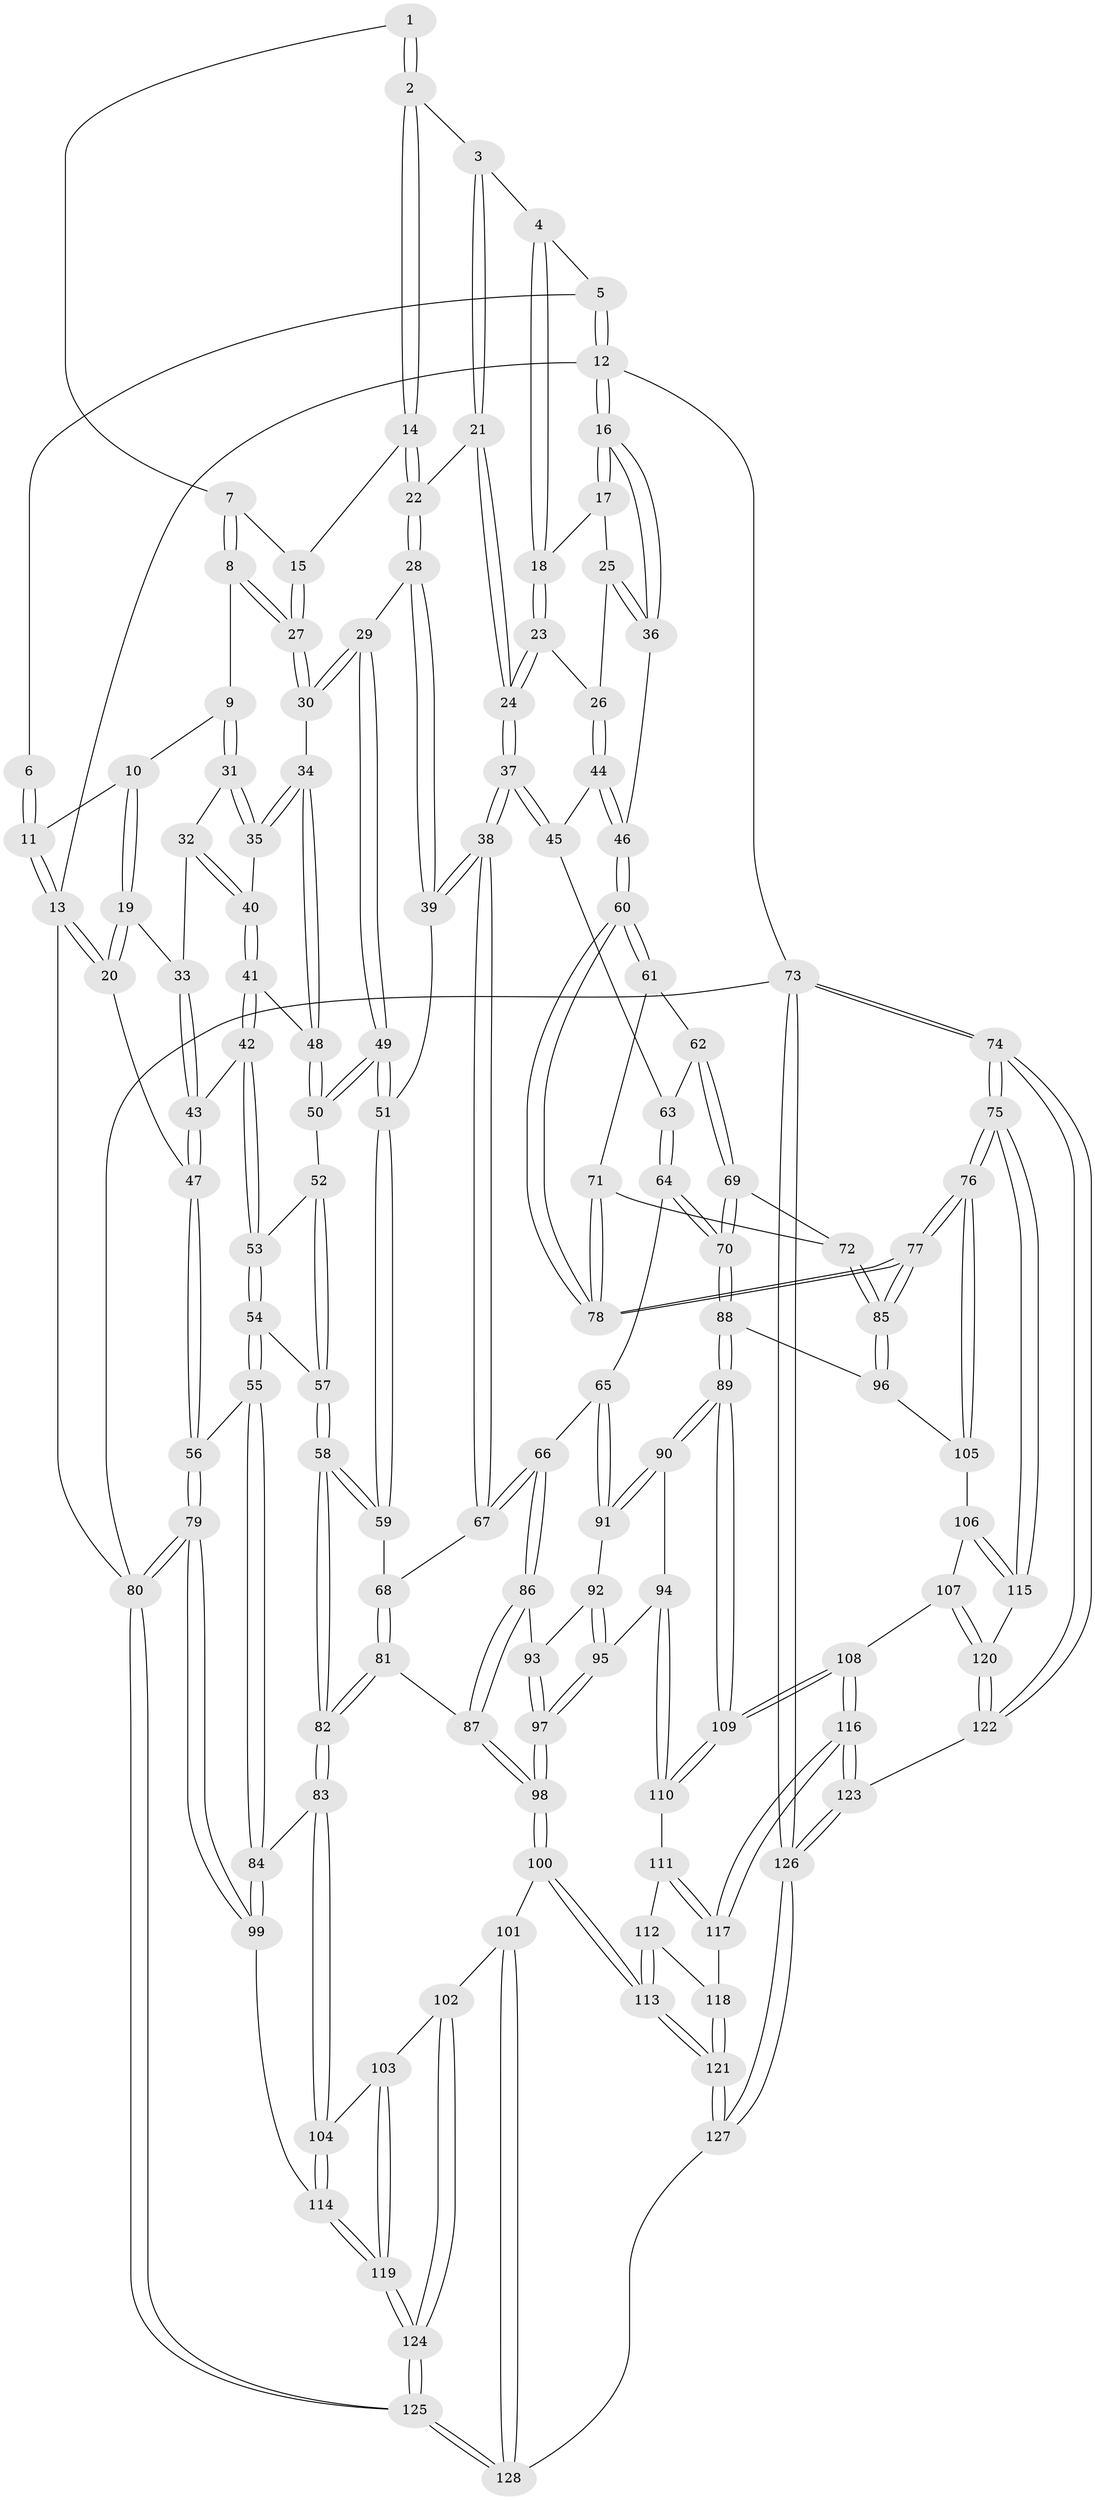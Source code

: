 // coarse degree distribution, {4: 0.4533333333333333, 5: 0.3333333333333333, 3: 0.13333333333333333, 7: 0.013333333333333334, 6: 0.06666666666666667}
// Generated by graph-tools (version 1.1) at 2025/42/03/06/25 10:42:35]
// undirected, 128 vertices, 317 edges
graph export_dot {
graph [start="1"]
  node [color=gray90,style=filled];
  1 [pos="+0.2571391783602808+0"];
  2 [pos="+0.37081032783600365+0.07189967832913953"];
  3 [pos="+0.5063694067915177+0.01964980443646456"];
  4 [pos="+0.5661031422703952+0"];
  5 [pos="+0.5686053444236923+0"];
  6 [pos="+0.25241374198606775+0"];
  7 [pos="+0.23235096345482104+0.03247122800434443"];
  8 [pos="+0.14932376467570802+0.10959500786392695"];
  9 [pos="+0.13393008516524976+0.11253012268923679"];
  10 [pos="+0.09346597863575294+0.07313860166622205"];
  11 [pos="+0+0"];
  12 [pos="+1+0"];
  13 [pos="+0+0"];
  14 [pos="+0.3428804809532622+0.11990229460258897"];
  15 [pos="+0.3074975775817265+0.1271263683817624"];
  16 [pos="+1+0"];
  17 [pos="+0.7417505229099374+0.06161202648264706"];
  18 [pos="+0.6486103570301687+0.06689939608993634"];
  19 [pos="+0+0.15299639045324806"];
  20 [pos="+0+0.16122192253785628"];
  21 [pos="+0.4795009015774574+0.15488133234089976"];
  22 [pos="+0.4037304420812029+0.17614789636067757"];
  23 [pos="+0.6676874993449472+0.15552898131450185"];
  24 [pos="+0.5807120464840038+0.29745812483115996"];
  25 [pos="+0.8392878865705831+0.12549380915720756"];
  26 [pos="+0.7857367163539641+0.18226948941266435"];
  27 [pos="+0.26093212959930273+0.197189377866929"];
  28 [pos="+0.37028132103788713+0.2626832990564431"];
  29 [pos="+0.2676873195604418+0.24258732295357388"];
  30 [pos="+0.2624811258768333+0.2362983232011874"];
  31 [pos="+0.11656759638677838+0.14859112580263414"];
  32 [pos="+0.09285602401906462+0.17849674160547563"];
  33 [pos="+0.08158224954582881+0.18524326647680517"];
  34 [pos="+0.25107751622552044+0.23836876359070017"];
  35 [pos="+0.19305862627649317+0.23485193119344486"];
  36 [pos="+1+0"];
  37 [pos="+0.5784946852946982+0.3291153811628181"];
  38 [pos="+0.5356373553367832+0.38950493361869626"];
  39 [pos="+0.42527370447157536+0.33583233843529314"];
  40 [pos="+0.14830156846097+0.2511070632543341"];
  41 [pos="+0.11773469251162348+0.322716253924809"];
  42 [pos="+0.08492391526284358+0.32480425916607014"];
  43 [pos="+0.059604210667361206+0.2694877773982386"];
  44 [pos="+0.8345977183608119+0.33777123434785866"];
  45 [pos="+0.8338851022323385+0.3398193111358941"];
  46 [pos="+1+0"];
  47 [pos="+0+0.18660591351780495"];
  48 [pos="+0.13612950547853261+0.33039388568040345"];
  49 [pos="+0.24920970531478284+0.37256818447046014"];
  50 [pos="+0.13801036081072668+0.33195021463753044"];
  51 [pos="+0.2599545129518532+0.39491218615652046"];
  52 [pos="+0.1482681959316597+0.41824147639504655"];
  53 [pos="+0.03893147765771094+0.3769656029857957"];
  54 [pos="+0+0.43341769731221186"];
  55 [pos="+0+0.4488377162689055"];
  56 [pos="+0+0.45923390683804416"];
  57 [pos="+0.1730714411683328+0.47070757213747927"];
  58 [pos="+0.21475616303661035+0.49699028834955045"];
  59 [pos="+0.2545763020156422+0.4353172010857382"];
  60 [pos="+1+0.26997657573415496"];
  61 [pos="+0.8878556890647858+0.38911740099877307"];
  62 [pos="+0.8866488111711688+0.3884745655205873"];
  63 [pos="+0.8348830927305544+0.3425839959482409"];
  64 [pos="+0.7387597919396416+0.5403600184440974"];
  65 [pos="+0.728912940980395+0.5400539917061957"];
  66 [pos="+0.5605586533881805+0.49685712243836233"];
  67 [pos="+0.5347561410958068+0.4330451117602844"];
  68 [pos="+0.4091185386100107+0.47409086329319877"];
  69 [pos="+0.8402188184026588+0.6051627085554375"];
  70 [pos="+0.8354827857439926+0.6121614440585113"];
  71 [pos="+0.9441322368683629+0.4436203105817052"];
  72 [pos="+0.9179833275718594+0.5290427164470393"];
  73 [pos="+1+1"];
  74 [pos="+1+1"];
  75 [pos="+1+0.8834285825742234"];
  76 [pos="+1+0.8010832476819146"];
  77 [pos="+1+0.5894753006090782"];
  78 [pos="+1+0.5084790175986788"];
  79 [pos="+0+0.7087108747677782"];
  80 [pos="+0+1"];
  81 [pos="+0.265544752202701+0.633336728268619"];
  82 [pos="+0.2166438758387583+0.6334561577737918"];
  83 [pos="+0.2013586061102506+0.6464721910312481"];
  84 [pos="+0.1879721298850044+0.645174467381156"];
  85 [pos="+1+0.5897668479585296"];
  86 [pos="+0.5418003861878885+0.5588578014265221"];
  87 [pos="+0.3309794928817066+0.6531830840634035"];
  88 [pos="+0.8511065197113313+0.650911491159808"];
  89 [pos="+0.7817210918779004+0.7285174573824406"];
  90 [pos="+0.7149526907555699+0.7235262167760533"];
  91 [pos="+0.6793258831338538+0.6742342541603504"];
  92 [pos="+0.6273212098783594+0.6617502729523347"];
  93 [pos="+0.5504757084287718+0.6170214624386244"];
  94 [pos="+0.6581342471868046+0.7566902378249567"];
  95 [pos="+0.6515556478148251+0.7570880902678557"];
  96 [pos="+0.8780279833326391+0.661604548151184"];
  97 [pos="+0.5133058381639856+0.7988519107211184"];
  98 [pos="+0.4877402959889468+0.8366682427747067"];
  99 [pos="+0+0.7233480828789124"];
  100 [pos="+0.48654928341584225+0.8456301914701141"];
  101 [pos="+0.35332184000084876+0.8865542190807864"];
  102 [pos="+0.2824222928311249+0.8694318942748431"];
  103 [pos="+0.2386481406962264+0.7919007676785788"];
  104 [pos="+0.2015517739463529+0.6860555758642657"];
  105 [pos="+0.9130210811810864+0.7325750274344539"];
  106 [pos="+0.9243977669065487+0.7867169598663345"];
  107 [pos="+0.8374393421119508+0.8368017455100382"];
  108 [pos="+0.7890333964858708+0.8321571115298134"];
  109 [pos="+0.7827893458390861+0.7961081404538334"];
  110 [pos="+0.681873065034995+0.8050785987357257"];
  111 [pos="+0.6807356485696135+0.8303991809283506"];
  112 [pos="+0.6684051150892679+0.8372173915114117"];
  113 [pos="+0.48884772840713553+0.8488670792185434"];
  114 [pos="+0.07583410866056582+0.85088593218525"];
  115 [pos="+0.9643177357588826+0.8336388520612723"];
  116 [pos="+0.7696480963343243+0.8707848700935994"];
  117 [pos="+0.7561406397326388+0.8691884980024138"];
  118 [pos="+0.675574493689258+0.887406335997505"];
  119 [pos="+0.08951988264404799+0.8967889629007085"];
  120 [pos="+0.9090024547259548+0.8939359273534536"];
  121 [pos="+0.5532783863256909+0.9744612812581557"];
  122 [pos="+0.9030297837452298+0.9326778449188411"];
  123 [pos="+0.7870441810237422+1"];
  124 [pos="+0.1035732911191378+1"];
  125 [pos="+0+1"];
  126 [pos="+0.6988722736422942+1"];
  127 [pos="+0.6206026758787063+1"];
  128 [pos="+0.30171361646219963+1"];
  1 -- 2;
  1 -- 2;
  1 -- 7;
  2 -- 3;
  2 -- 14;
  2 -- 14;
  3 -- 4;
  3 -- 21;
  3 -- 21;
  4 -- 5;
  4 -- 18;
  4 -- 18;
  5 -- 6;
  5 -- 12;
  5 -- 12;
  6 -- 11;
  6 -- 11;
  7 -- 8;
  7 -- 8;
  7 -- 15;
  8 -- 9;
  8 -- 27;
  8 -- 27;
  9 -- 10;
  9 -- 31;
  9 -- 31;
  10 -- 11;
  10 -- 19;
  10 -- 19;
  11 -- 13;
  11 -- 13;
  12 -- 13;
  12 -- 16;
  12 -- 16;
  12 -- 73;
  13 -- 20;
  13 -- 20;
  13 -- 80;
  14 -- 15;
  14 -- 22;
  14 -- 22;
  15 -- 27;
  15 -- 27;
  16 -- 17;
  16 -- 17;
  16 -- 36;
  16 -- 36;
  17 -- 18;
  17 -- 25;
  18 -- 23;
  18 -- 23;
  19 -- 20;
  19 -- 20;
  19 -- 33;
  20 -- 47;
  21 -- 22;
  21 -- 24;
  21 -- 24;
  22 -- 28;
  22 -- 28;
  23 -- 24;
  23 -- 24;
  23 -- 26;
  24 -- 37;
  24 -- 37;
  25 -- 26;
  25 -- 36;
  25 -- 36;
  26 -- 44;
  26 -- 44;
  27 -- 30;
  27 -- 30;
  28 -- 29;
  28 -- 39;
  28 -- 39;
  29 -- 30;
  29 -- 30;
  29 -- 49;
  29 -- 49;
  30 -- 34;
  31 -- 32;
  31 -- 35;
  31 -- 35;
  32 -- 33;
  32 -- 40;
  32 -- 40;
  33 -- 43;
  33 -- 43;
  34 -- 35;
  34 -- 35;
  34 -- 48;
  34 -- 48;
  35 -- 40;
  36 -- 46;
  37 -- 38;
  37 -- 38;
  37 -- 45;
  37 -- 45;
  38 -- 39;
  38 -- 39;
  38 -- 67;
  38 -- 67;
  39 -- 51;
  40 -- 41;
  40 -- 41;
  41 -- 42;
  41 -- 42;
  41 -- 48;
  42 -- 43;
  42 -- 53;
  42 -- 53;
  43 -- 47;
  43 -- 47;
  44 -- 45;
  44 -- 46;
  44 -- 46;
  45 -- 63;
  46 -- 60;
  46 -- 60;
  47 -- 56;
  47 -- 56;
  48 -- 50;
  48 -- 50;
  49 -- 50;
  49 -- 50;
  49 -- 51;
  49 -- 51;
  50 -- 52;
  51 -- 59;
  51 -- 59;
  52 -- 53;
  52 -- 57;
  52 -- 57;
  53 -- 54;
  53 -- 54;
  54 -- 55;
  54 -- 55;
  54 -- 57;
  55 -- 56;
  55 -- 84;
  55 -- 84;
  56 -- 79;
  56 -- 79;
  57 -- 58;
  57 -- 58;
  58 -- 59;
  58 -- 59;
  58 -- 82;
  58 -- 82;
  59 -- 68;
  60 -- 61;
  60 -- 61;
  60 -- 78;
  60 -- 78;
  61 -- 62;
  61 -- 71;
  62 -- 63;
  62 -- 69;
  62 -- 69;
  63 -- 64;
  63 -- 64;
  64 -- 65;
  64 -- 70;
  64 -- 70;
  65 -- 66;
  65 -- 91;
  65 -- 91;
  66 -- 67;
  66 -- 67;
  66 -- 86;
  66 -- 86;
  67 -- 68;
  68 -- 81;
  68 -- 81;
  69 -- 70;
  69 -- 70;
  69 -- 72;
  70 -- 88;
  70 -- 88;
  71 -- 72;
  71 -- 78;
  71 -- 78;
  72 -- 85;
  72 -- 85;
  73 -- 74;
  73 -- 74;
  73 -- 126;
  73 -- 126;
  73 -- 80;
  74 -- 75;
  74 -- 75;
  74 -- 122;
  74 -- 122;
  75 -- 76;
  75 -- 76;
  75 -- 115;
  75 -- 115;
  76 -- 77;
  76 -- 77;
  76 -- 105;
  76 -- 105;
  77 -- 78;
  77 -- 78;
  77 -- 85;
  77 -- 85;
  79 -- 80;
  79 -- 80;
  79 -- 99;
  79 -- 99;
  80 -- 125;
  80 -- 125;
  81 -- 82;
  81 -- 82;
  81 -- 87;
  82 -- 83;
  82 -- 83;
  83 -- 84;
  83 -- 104;
  83 -- 104;
  84 -- 99;
  84 -- 99;
  85 -- 96;
  85 -- 96;
  86 -- 87;
  86 -- 87;
  86 -- 93;
  87 -- 98;
  87 -- 98;
  88 -- 89;
  88 -- 89;
  88 -- 96;
  89 -- 90;
  89 -- 90;
  89 -- 109;
  89 -- 109;
  90 -- 91;
  90 -- 91;
  90 -- 94;
  91 -- 92;
  92 -- 93;
  92 -- 95;
  92 -- 95;
  93 -- 97;
  93 -- 97;
  94 -- 95;
  94 -- 110;
  94 -- 110;
  95 -- 97;
  95 -- 97;
  96 -- 105;
  97 -- 98;
  97 -- 98;
  98 -- 100;
  98 -- 100;
  99 -- 114;
  100 -- 101;
  100 -- 113;
  100 -- 113;
  101 -- 102;
  101 -- 128;
  101 -- 128;
  102 -- 103;
  102 -- 124;
  102 -- 124;
  103 -- 104;
  103 -- 119;
  103 -- 119;
  104 -- 114;
  104 -- 114;
  105 -- 106;
  106 -- 107;
  106 -- 115;
  106 -- 115;
  107 -- 108;
  107 -- 120;
  107 -- 120;
  108 -- 109;
  108 -- 109;
  108 -- 116;
  108 -- 116;
  109 -- 110;
  109 -- 110;
  110 -- 111;
  111 -- 112;
  111 -- 117;
  111 -- 117;
  112 -- 113;
  112 -- 113;
  112 -- 118;
  113 -- 121;
  113 -- 121;
  114 -- 119;
  114 -- 119;
  115 -- 120;
  116 -- 117;
  116 -- 117;
  116 -- 123;
  116 -- 123;
  117 -- 118;
  118 -- 121;
  118 -- 121;
  119 -- 124;
  119 -- 124;
  120 -- 122;
  120 -- 122;
  121 -- 127;
  121 -- 127;
  122 -- 123;
  123 -- 126;
  123 -- 126;
  124 -- 125;
  124 -- 125;
  125 -- 128;
  125 -- 128;
  126 -- 127;
  126 -- 127;
  127 -- 128;
}
